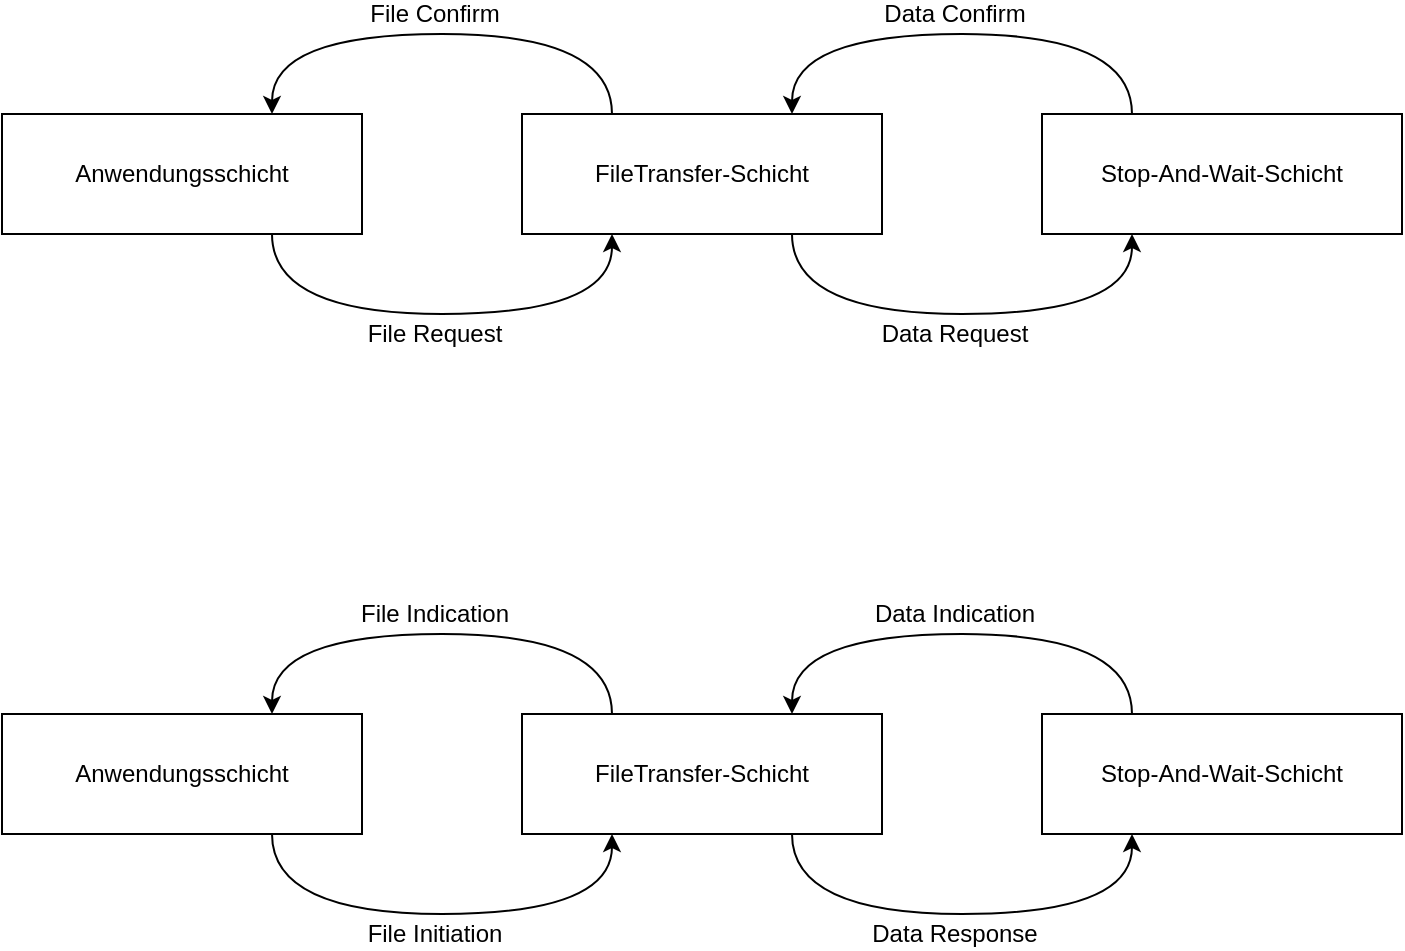 <mxfile version="14.1.9" type="device"><diagram id="9dAtB-_kOuX3GGMSvX6f" name="Page-1"><mxGraphModel dx="1185" dy="646" grid="1" gridSize="10" guides="1" tooltips="1" connect="1" arrows="1" fold="1" page="1" pageScale="1" pageWidth="827" pageHeight="1169" math="0" shadow="0"><root><mxCell id="0"/><mxCell id="1" parent="0"/><mxCell id="T7qerGjZG1UOKGCiXjgf-1" value="Anwendungsschicht" style="rounded=0;whiteSpace=wrap;html=1;fontSize=12;" vertex="1" parent="1"><mxGeometry x="64" y="150" width="180" height="60" as="geometry"/></mxCell><mxCell id="T7qerGjZG1UOKGCiXjgf-6" style="edgeStyle=orthogonalEdgeStyle;curved=1;rounded=0;orthogonalLoop=1;jettySize=auto;html=1;exitX=0.25;exitY=0;exitDx=0;exitDy=0;entryX=0.75;entryY=0;entryDx=0;entryDy=0;fontSize=12;" edge="1" parent="1" source="T7qerGjZG1UOKGCiXjgf-2" target="T7qerGjZG1UOKGCiXjgf-1"><mxGeometry relative="1" as="geometry"><Array as="points"><mxPoint x="369" y="110"/><mxPoint x="199" y="110"/></Array></mxGeometry></mxCell><mxCell id="T7qerGjZG1UOKGCiXjgf-11" value="File Confirm" style="edgeLabel;html=1;align=center;verticalAlign=middle;resizable=0;points=[];fontSize=12;" vertex="1" connectable="0" parent="T7qerGjZG1UOKGCiXjgf-6"><mxGeometry x="0.077" y="2" relative="1" as="geometry"><mxPoint x="5.31" y="-12.03" as="offset"/></mxGeometry></mxCell><mxCell id="T7qerGjZG1UOKGCiXjgf-2" value="FileTransfer-Schicht" style="rounded=0;whiteSpace=wrap;html=1;fontSize=12;" vertex="1" parent="1"><mxGeometry x="324" y="150" width="180" height="60" as="geometry"/></mxCell><mxCell id="T7qerGjZG1UOKGCiXjgf-7" style="edgeStyle=orthogonalEdgeStyle;curved=1;rounded=0;orthogonalLoop=1;jettySize=auto;html=1;exitX=0.25;exitY=0;exitDx=0;exitDy=0;entryX=0.75;entryY=0;entryDx=0;entryDy=0;fontSize=12;" edge="1" parent="1" source="T7qerGjZG1UOKGCiXjgf-3" target="T7qerGjZG1UOKGCiXjgf-2"><mxGeometry relative="1" as="geometry"><Array as="points"><mxPoint x="629" y="110"/><mxPoint x="459" y="110"/></Array></mxGeometry></mxCell><mxCell id="T7qerGjZG1UOKGCiXjgf-10" value="Data Confirm" style="edgeLabel;html=1;align=center;verticalAlign=middle;resizable=0;points=[];fontSize=12;" vertex="1" connectable="0" parent="T7qerGjZG1UOKGCiXjgf-7"><mxGeometry x="0.054" y="-2" relative="1" as="geometry"><mxPoint x="2.46" y="-8.03" as="offset"/></mxGeometry></mxCell><mxCell id="T7qerGjZG1UOKGCiXjgf-3" value="Stop-And-Wait-Schicht" style="rounded=0;whiteSpace=wrap;html=1;fontSize=12;" vertex="1" parent="1"><mxGeometry x="584" y="150" width="180" height="60" as="geometry"/></mxCell><mxCell id="T7qerGjZG1UOKGCiXjgf-4" value="" style="endArrow=classic;html=1;exitX=0.75;exitY=1;exitDx=0;exitDy=0;entryX=0.25;entryY=1;entryDx=0;entryDy=0;edgeStyle=orthogonalEdgeStyle;curved=1;fontSize=12;" edge="1" parent="1" source="T7qerGjZG1UOKGCiXjgf-1" target="T7qerGjZG1UOKGCiXjgf-2"><mxGeometry width="50" height="50" relative="1" as="geometry"><mxPoint x="214" y="310" as="sourcePoint"/><mxPoint x="264" y="260" as="targetPoint"/><Array as="points"><mxPoint x="199" y="250"/><mxPoint x="369" y="250"/></Array></mxGeometry></mxCell><mxCell id="T7qerGjZG1UOKGCiXjgf-8" value="File Request" style="edgeLabel;html=1;align=center;verticalAlign=middle;resizable=0;points=[];fontSize=12;" vertex="1" connectable="0" parent="T7qerGjZG1UOKGCiXjgf-4"><mxGeometry x="-0.172" relative="1" as="geometry"><mxPoint x="17.6" y="9.97" as="offset"/></mxGeometry></mxCell><mxCell id="T7qerGjZG1UOKGCiXjgf-5" value="" style="endArrow=classic;html=1;exitX=0.75;exitY=1;exitDx=0;exitDy=0;entryX=0.25;entryY=1;entryDx=0;entryDy=0;edgeStyle=orthogonalEdgeStyle;curved=1;fontSize=12;" edge="1" parent="1" source="T7qerGjZG1UOKGCiXjgf-2" target="T7qerGjZG1UOKGCiXjgf-3"><mxGeometry width="50" height="50" relative="1" as="geometry"><mxPoint x="464" y="220" as="sourcePoint"/><mxPoint x="634" y="220" as="targetPoint"/><Array as="points"><mxPoint x="459" y="250"/><mxPoint x="629" y="250"/></Array></mxGeometry></mxCell><mxCell id="T7qerGjZG1UOKGCiXjgf-9" value="Data Request" style="edgeLabel;html=1;align=center;verticalAlign=middle;resizable=0;points=[];fontSize=12;" vertex="1" connectable="0" parent="T7qerGjZG1UOKGCiXjgf-5"><mxGeometry x="0.074" relative="1" as="geometry"><mxPoint x="-13.26" y="9.97" as="offset"/></mxGeometry></mxCell><mxCell id="T7qerGjZG1UOKGCiXjgf-12" value="Anwendungsschicht" style="rounded=0;whiteSpace=wrap;html=1;fontSize=12;" vertex="1" parent="1"><mxGeometry x="64" y="450" width="180" height="60" as="geometry"/></mxCell><mxCell id="T7qerGjZG1UOKGCiXjgf-13" style="edgeStyle=orthogonalEdgeStyle;curved=1;rounded=0;orthogonalLoop=1;jettySize=auto;html=1;exitX=0.25;exitY=0;exitDx=0;exitDy=0;entryX=0.75;entryY=0;entryDx=0;entryDy=0;fontSize=12;" edge="1" parent="1" source="T7qerGjZG1UOKGCiXjgf-15" target="T7qerGjZG1UOKGCiXjgf-12"><mxGeometry relative="1" as="geometry"><Array as="points"><mxPoint x="369" y="410"/><mxPoint x="199" y="410"/></Array></mxGeometry></mxCell><mxCell id="T7qerGjZG1UOKGCiXjgf-14" value="File Indication" style="edgeLabel;html=1;align=center;verticalAlign=middle;resizable=0;points=[];fontSize=12;" vertex="1" connectable="0" parent="T7qerGjZG1UOKGCiXjgf-13"><mxGeometry x="0.077" y="2" relative="1" as="geometry"><mxPoint x="5.31" y="-12.03" as="offset"/></mxGeometry></mxCell><mxCell id="T7qerGjZG1UOKGCiXjgf-15" value="FileTransfer-Schicht" style="rounded=0;whiteSpace=wrap;html=1;fontSize=12;" vertex="1" parent="1"><mxGeometry x="324" y="450" width="180" height="60" as="geometry"/></mxCell><mxCell id="T7qerGjZG1UOKGCiXjgf-16" style="edgeStyle=orthogonalEdgeStyle;curved=1;rounded=0;orthogonalLoop=1;jettySize=auto;html=1;exitX=0.25;exitY=0;exitDx=0;exitDy=0;entryX=0.75;entryY=0;entryDx=0;entryDy=0;fontSize=12;" edge="1" parent="1" source="T7qerGjZG1UOKGCiXjgf-18" target="T7qerGjZG1UOKGCiXjgf-15"><mxGeometry relative="1" as="geometry"><Array as="points"><mxPoint x="629" y="410"/><mxPoint x="459" y="410"/></Array></mxGeometry></mxCell><mxCell id="T7qerGjZG1UOKGCiXjgf-17" value="Data Indication" style="edgeLabel;html=1;align=center;verticalAlign=middle;resizable=0;points=[];fontSize=12;" vertex="1" connectable="0" parent="T7qerGjZG1UOKGCiXjgf-16"><mxGeometry x="0.054" y="-2" relative="1" as="geometry"><mxPoint x="2.46" y="-8.03" as="offset"/></mxGeometry></mxCell><mxCell id="T7qerGjZG1UOKGCiXjgf-18" value="Stop-And-Wait-Schicht" style="rounded=0;whiteSpace=wrap;html=1;fontSize=12;" vertex="1" parent="1"><mxGeometry x="584" y="450" width="180" height="60" as="geometry"/></mxCell><mxCell id="T7qerGjZG1UOKGCiXjgf-19" value="" style="endArrow=classic;html=1;exitX=0.75;exitY=1;exitDx=0;exitDy=0;entryX=0.25;entryY=1;entryDx=0;entryDy=0;edgeStyle=orthogonalEdgeStyle;curved=1;fontSize=12;" edge="1" parent="1" source="T7qerGjZG1UOKGCiXjgf-12" target="T7qerGjZG1UOKGCiXjgf-15"><mxGeometry width="50" height="50" relative="1" as="geometry"><mxPoint x="214" y="610" as="sourcePoint"/><mxPoint x="264" y="560" as="targetPoint"/><Array as="points"><mxPoint x="199" y="550"/><mxPoint x="369" y="550"/></Array></mxGeometry></mxCell><mxCell id="T7qerGjZG1UOKGCiXjgf-20" value="File Initiation" style="edgeLabel;html=1;align=center;verticalAlign=middle;resizable=0;points=[];fontSize=12;" vertex="1" connectable="0" parent="T7qerGjZG1UOKGCiXjgf-19"><mxGeometry x="-0.172" relative="1" as="geometry"><mxPoint x="17.6" y="9.97" as="offset"/></mxGeometry></mxCell><mxCell id="T7qerGjZG1UOKGCiXjgf-21" value="" style="endArrow=classic;html=1;exitX=0.75;exitY=1;exitDx=0;exitDy=0;entryX=0.25;entryY=1;entryDx=0;entryDy=0;edgeStyle=orthogonalEdgeStyle;curved=1;fontSize=12;" edge="1" parent="1" source="T7qerGjZG1UOKGCiXjgf-15" target="T7qerGjZG1UOKGCiXjgf-18"><mxGeometry width="50" height="50" relative="1" as="geometry"><mxPoint x="464" y="520" as="sourcePoint"/><mxPoint x="634" y="520" as="targetPoint"/><Array as="points"><mxPoint x="459" y="550"/><mxPoint x="629" y="550"/></Array></mxGeometry></mxCell><mxCell id="T7qerGjZG1UOKGCiXjgf-22" value="Data Response" style="edgeLabel;html=1;align=center;verticalAlign=middle;resizable=0;points=[];fontSize=12;" vertex="1" connectable="0" parent="T7qerGjZG1UOKGCiXjgf-21"><mxGeometry x="0.074" relative="1" as="geometry"><mxPoint x="-13.26" y="9.97" as="offset"/></mxGeometry></mxCell></root></mxGraphModel></diagram></mxfile>